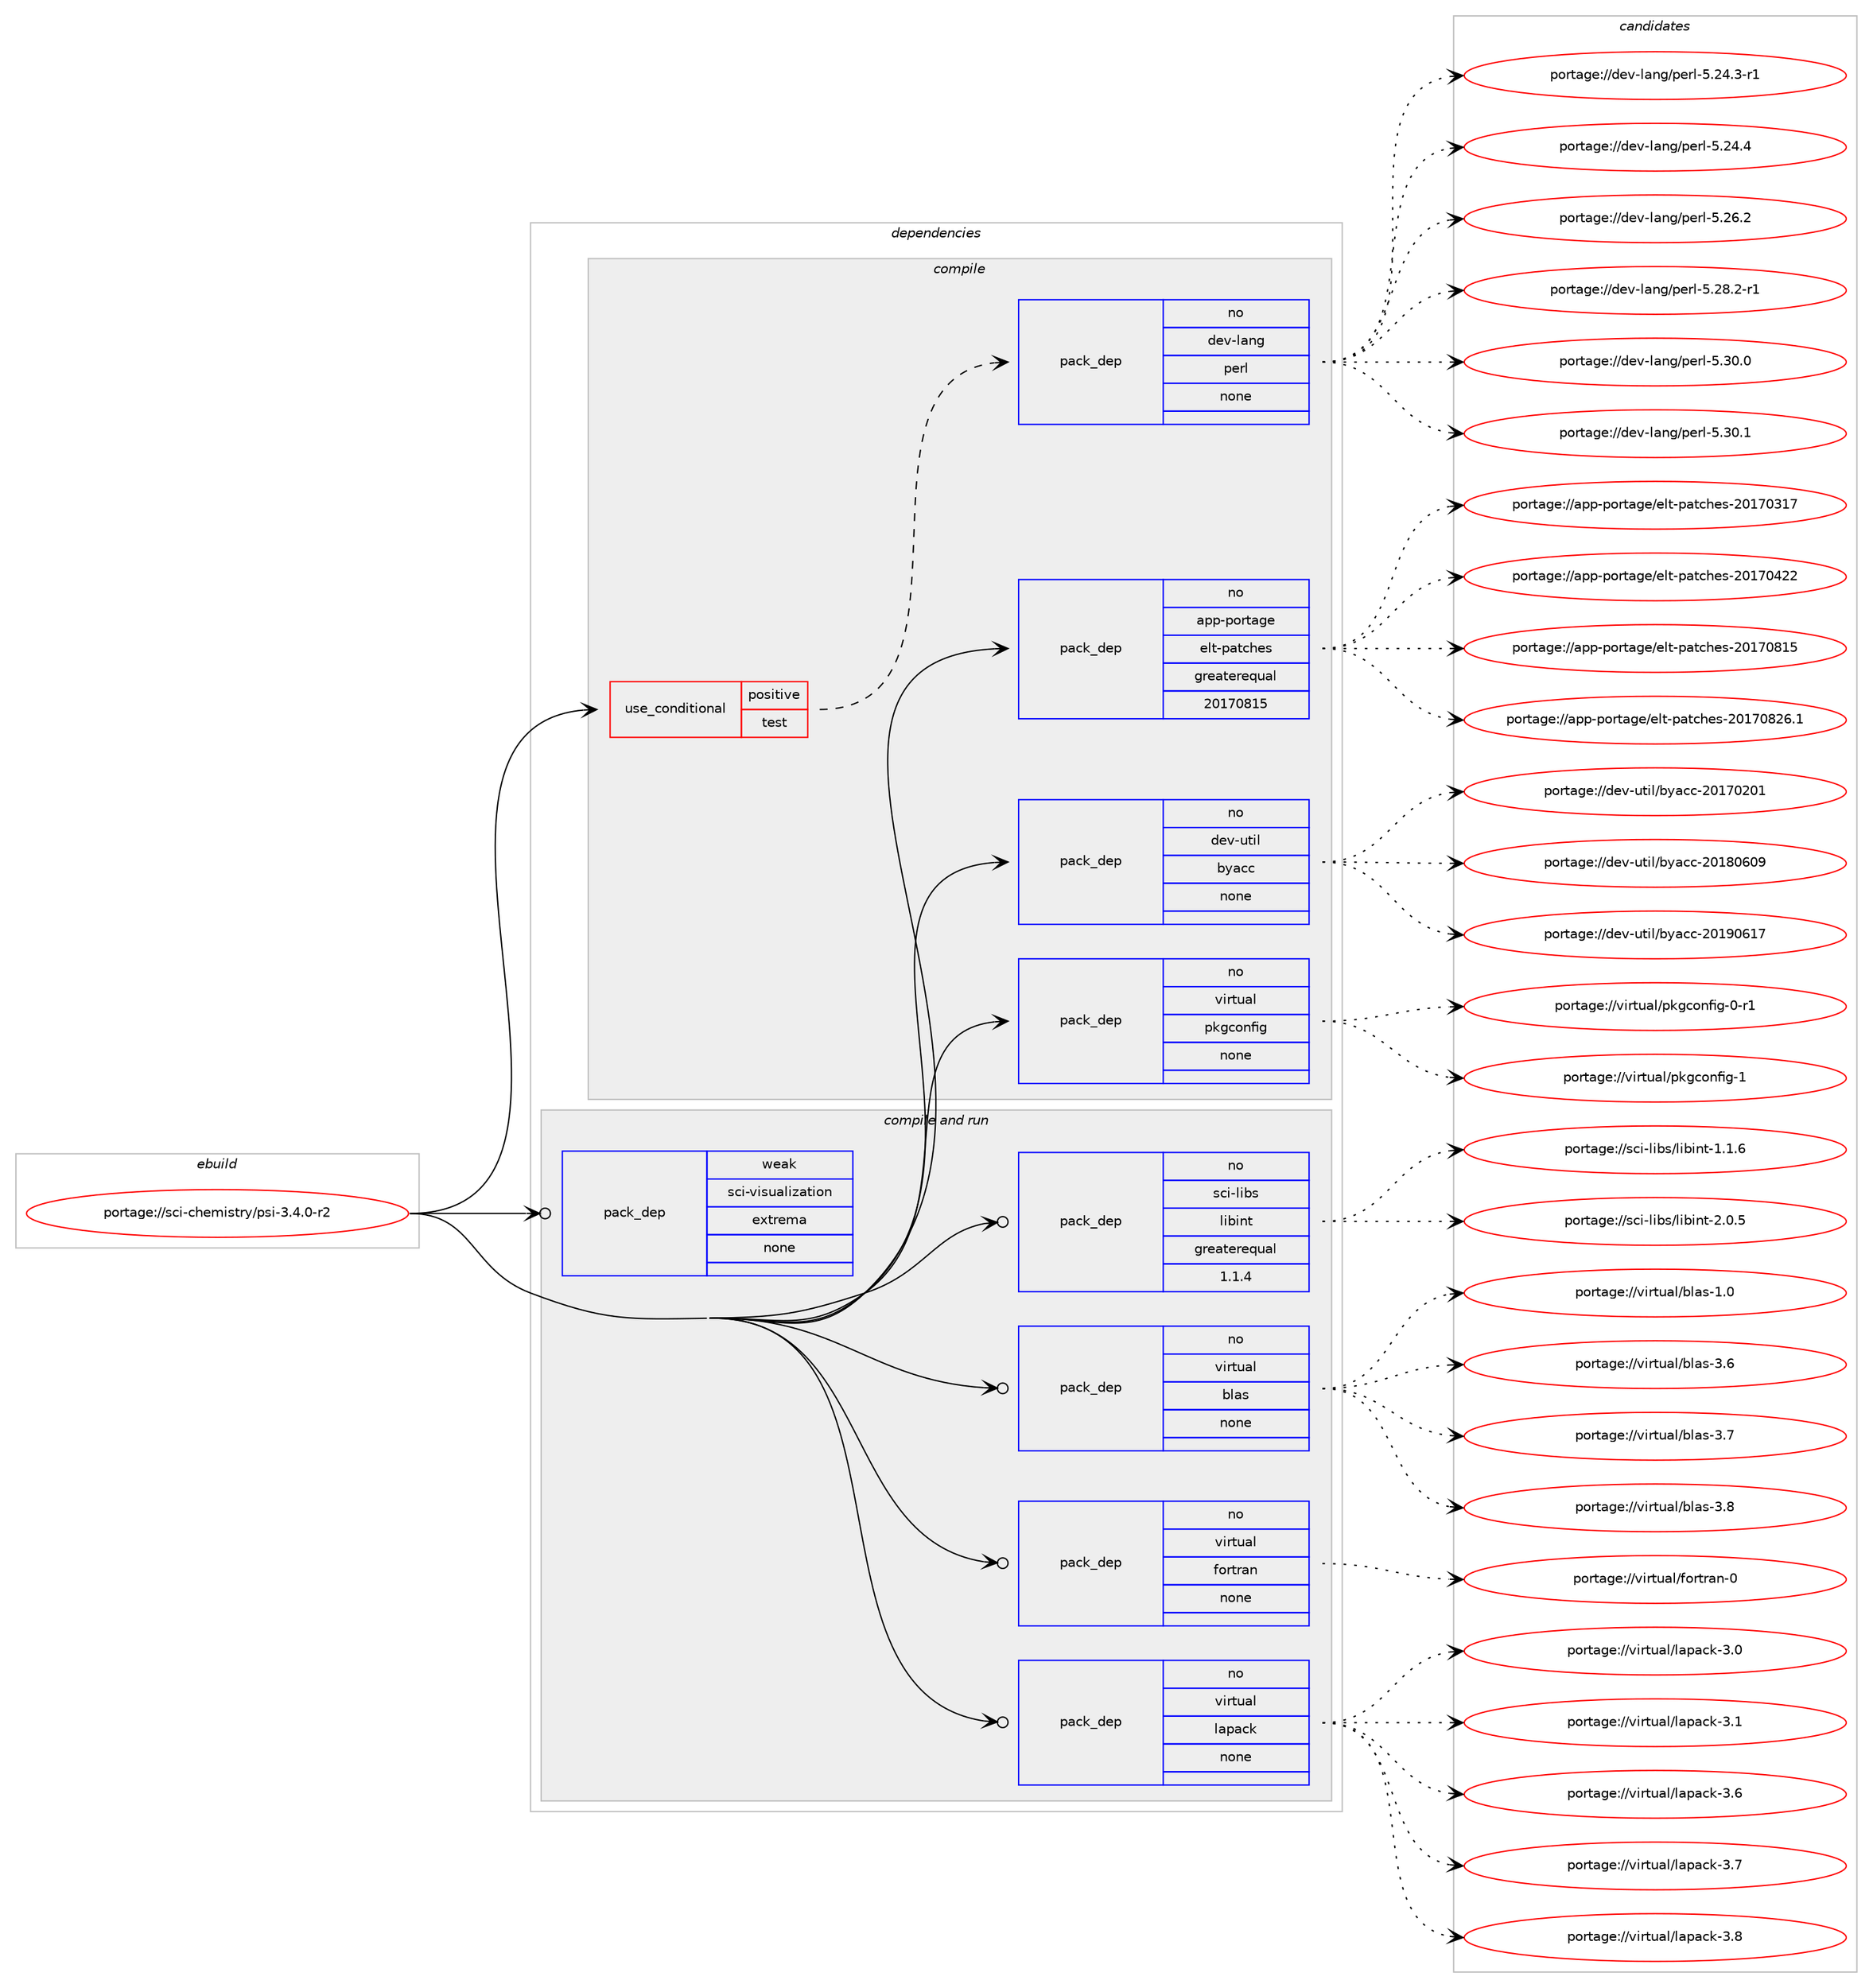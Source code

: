 digraph prolog {

# *************
# Graph options
# *************

newrank=true;
concentrate=true;
compound=true;
graph [rankdir=LR,fontname=Helvetica,fontsize=10,ranksep=1.5];#, ranksep=2.5, nodesep=0.2];
edge  [arrowhead=vee];
node  [fontname=Helvetica,fontsize=10];

# **********
# The ebuild
# **********

subgraph cluster_leftcol {
color=gray;
rank=same;
label=<<i>ebuild</i>>;
id [label="portage://sci-chemistry/psi-3.4.0-r2", color=red, width=4, href="../sci-chemistry/psi-3.4.0-r2.svg"];
}

# ****************
# The dependencies
# ****************

subgraph cluster_midcol {
color=gray;
label=<<i>dependencies</i>>;
subgraph cluster_compile {
fillcolor="#eeeeee";
style=filled;
label=<<i>compile</i>>;
subgraph cond95507 {
dependency384975 [label=<<TABLE BORDER="0" CELLBORDER="1" CELLSPACING="0" CELLPADDING="4"><TR><TD ROWSPAN="3" CELLPADDING="10">use_conditional</TD></TR><TR><TD>positive</TD></TR><TR><TD>test</TD></TR></TABLE>>, shape=none, color=red];
subgraph pack282938 {
dependency384976 [label=<<TABLE BORDER="0" CELLBORDER="1" CELLSPACING="0" CELLPADDING="4" WIDTH="220"><TR><TD ROWSPAN="6" CELLPADDING="30">pack_dep</TD></TR><TR><TD WIDTH="110">no</TD></TR><TR><TD>dev-lang</TD></TR><TR><TD>perl</TD></TR><TR><TD>none</TD></TR><TR><TD></TD></TR></TABLE>>, shape=none, color=blue];
}
dependency384975:e -> dependency384976:w [weight=20,style="dashed",arrowhead="vee"];
}
id:e -> dependency384975:w [weight=20,style="solid",arrowhead="vee"];
subgraph pack282939 {
dependency384977 [label=<<TABLE BORDER="0" CELLBORDER="1" CELLSPACING="0" CELLPADDING="4" WIDTH="220"><TR><TD ROWSPAN="6" CELLPADDING="30">pack_dep</TD></TR><TR><TD WIDTH="110">no</TD></TR><TR><TD>app-portage</TD></TR><TR><TD>elt-patches</TD></TR><TR><TD>greaterequal</TD></TR><TR><TD>20170815</TD></TR></TABLE>>, shape=none, color=blue];
}
id:e -> dependency384977:w [weight=20,style="solid",arrowhead="vee"];
subgraph pack282940 {
dependency384978 [label=<<TABLE BORDER="0" CELLBORDER="1" CELLSPACING="0" CELLPADDING="4" WIDTH="220"><TR><TD ROWSPAN="6" CELLPADDING="30">pack_dep</TD></TR><TR><TD WIDTH="110">no</TD></TR><TR><TD>dev-util</TD></TR><TR><TD>byacc</TD></TR><TR><TD>none</TD></TR><TR><TD></TD></TR></TABLE>>, shape=none, color=blue];
}
id:e -> dependency384978:w [weight=20,style="solid",arrowhead="vee"];
subgraph pack282941 {
dependency384979 [label=<<TABLE BORDER="0" CELLBORDER="1" CELLSPACING="0" CELLPADDING="4" WIDTH="220"><TR><TD ROWSPAN="6" CELLPADDING="30">pack_dep</TD></TR><TR><TD WIDTH="110">no</TD></TR><TR><TD>virtual</TD></TR><TR><TD>pkgconfig</TD></TR><TR><TD>none</TD></TR><TR><TD></TD></TR></TABLE>>, shape=none, color=blue];
}
id:e -> dependency384979:w [weight=20,style="solid",arrowhead="vee"];
}
subgraph cluster_compileandrun {
fillcolor="#eeeeee";
style=filled;
label=<<i>compile and run</i>>;
subgraph pack282942 {
dependency384980 [label=<<TABLE BORDER="0" CELLBORDER="1" CELLSPACING="0" CELLPADDING="4" WIDTH="220"><TR><TD ROWSPAN="6" CELLPADDING="30">pack_dep</TD></TR><TR><TD WIDTH="110">no</TD></TR><TR><TD>sci-libs</TD></TR><TR><TD>libint</TD></TR><TR><TD>greaterequal</TD></TR><TR><TD>1.1.4</TD></TR></TABLE>>, shape=none, color=blue];
}
id:e -> dependency384980:w [weight=20,style="solid",arrowhead="odotvee"];
subgraph pack282943 {
dependency384981 [label=<<TABLE BORDER="0" CELLBORDER="1" CELLSPACING="0" CELLPADDING="4" WIDTH="220"><TR><TD ROWSPAN="6" CELLPADDING="30">pack_dep</TD></TR><TR><TD WIDTH="110">no</TD></TR><TR><TD>virtual</TD></TR><TR><TD>blas</TD></TR><TR><TD>none</TD></TR><TR><TD></TD></TR></TABLE>>, shape=none, color=blue];
}
id:e -> dependency384981:w [weight=20,style="solid",arrowhead="odotvee"];
subgraph pack282944 {
dependency384982 [label=<<TABLE BORDER="0" CELLBORDER="1" CELLSPACING="0" CELLPADDING="4" WIDTH="220"><TR><TD ROWSPAN="6" CELLPADDING="30">pack_dep</TD></TR><TR><TD WIDTH="110">no</TD></TR><TR><TD>virtual</TD></TR><TR><TD>fortran</TD></TR><TR><TD>none</TD></TR><TR><TD></TD></TR></TABLE>>, shape=none, color=blue];
}
id:e -> dependency384982:w [weight=20,style="solid",arrowhead="odotvee"];
subgraph pack282945 {
dependency384983 [label=<<TABLE BORDER="0" CELLBORDER="1" CELLSPACING="0" CELLPADDING="4" WIDTH="220"><TR><TD ROWSPAN="6" CELLPADDING="30">pack_dep</TD></TR><TR><TD WIDTH="110">no</TD></TR><TR><TD>virtual</TD></TR><TR><TD>lapack</TD></TR><TR><TD>none</TD></TR><TR><TD></TD></TR></TABLE>>, shape=none, color=blue];
}
id:e -> dependency384983:w [weight=20,style="solid",arrowhead="odotvee"];
subgraph pack282946 {
dependency384984 [label=<<TABLE BORDER="0" CELLBORDER="1" CELLSPACING="0" CELLPADDING="4" WIDTH="220"><TR><TD ROWSPAN="6" CELLPADDING="30">pack_dep</TD></TR><TR><TD WIDTH="110">weak</TD></TR><TR><TD>sci-visualization</TD></TR><TR><TD>extrema</TD></TR><TR><TD>none</TD></TR><TR><TD></TD></TR></TABLE>>, shape=none, color=blue];
}
id:e -> dependency384984:w [weight=20,style="solid",arrowhead="odotvee"];
}
subgraph cluster_run {
fillcolor="#eeeeee";
style=filled;
label=<<i>run</i>>;
}
}

# **************
# The candidates
# **************

subgraph cluster_choices {
rank=same;
color=gray;
label=<<i>candidates</i>>;

subgraph choice282938 {
color=black;
nodesep=1;
choiceportage100101118451089711010347112101114108455346505246514511449 [label="portage://dev-lang/perl-5.24.3-r1", color=red, width=4,href="../dev-lang/perl-5.24.3-r1.svg"];
choiceportage10010111845108971101034711210111410845534650524652 [label="portage://dev-lang/perl-5.24.4", color=red, width=4,href="../dev-lang/perl-5.24.4.svg"];
choiceportage10010111845108971101034711210111410845534650544650 [label="portage://dev-lang/perl-5.26.2", color=red, width=4,href="../dev-lang/perl-5.26.2.svg"];
choiceportage100101118451089711010347112101114108455346505646504511449 [label="portage://dev-lang/perl-5.28.2-r1", color=red, width=4,href="../dev-lang/perl-5.28.2-r1.svg"];
choiceportage10010111845108971101034711210111410845534651484648 [label="portage://dev-lang/perl-5.30.0", color=red, width=4,href="../dev-lang/perl-5.30.0.svg"];
choiceportage10010111845108971101034711210111410845534651484649 [label="portage://dev-lang/perl-5.30.1", color=red, width=4,href="../dev-lang/perl-5.30.1.svg"];
dependency384976:e -> choiceportage100101118451089711010347112101114108455346505246514511449:w [style=dotted,weight="100"];
dependency384976:e -> choiceportage10010111845108971101034711210111410845534650524652:w [style=dotted,weight="100"];
dependency384976:e -> choiceportage10010111845108971101034711210111410845534650544650:w [style=dotted,weight="100"];
dependency384976:e -> choiceportage100101118451089711010347112101114108455346505646504511449:w [style=dotted,weight="100"];
dependency384976:e -> choiceportage10010111845108971101034711210111410845534651484648:w [style=dotted,weight="100"];
dependency384976:e -> choiceportage10010111845108971101034711210111410845534651484649:w [style=dotted,weight="100"];
}
subgraph choice282939 {
color=black;
nodesep=1;
choiceportage97112112451121111141169710310147101108116451129711699104101115455048495548514955 [label="portage://app-portage/elt-patches-20170317", color=red, width=4,href="../app-portage/elt-patches-20170317.svg"];
choiceportage97112112451121111141169710310147101108116451129711699104101115455048495548525050 [label="portage://app-portage/elt-patches-20170422", color=red, width=4,href="../app-portage/elt-patches-20170422.svg"];
choiceportage97112112451121111141169710310147101108116451129711699104101115455048495548564953 [label="portage://app-portage/elt-patches-20170815", color=red, width=4,href="../app-portage/elt-patches-20170815.svg"];
choiceportage971121124511211111411697103101471011081164511297116991041011154550484955485650544649 [label="portage://app-portage/elt-patches-20170826.1", color=red, width=4,href="../app-portage/elt-patches-20170826.1.svg"];
dependency384977:e -> choiceportage97112112451121111141169710310147101108116451129711699104101115455048495548514955:w [style=dotted,weight="100"];
dependency384977:e -> choiceportage97112112451121111141169710310147101108116451129711699104101115455048495548525050:w [style=dotted,weight="100"];
dependency384977:e -> choiceportage97112112451121111141169710310147101108116451129711699104101115455048495548564953:w [style=dotted,weight="100"];
dependency384977:e -> choiceportage971121124511211111411697103101471011081164511297116991041011154550484955485650544649:w [style=dotted,weight="100"];
}
subgraph choice282940 {
color=black;
nodesep=1;
choiceportage100101118451171161051084798121979999455048495548504849 [label="portage://dev-util/byacc-20170201", color=red, width=4,href="../dev-util/byacc-20170201.svg"];
choiceportage100101118451171161051084798121979999455048495648544857 [label="portage://dev-util/byacc-20180609", color=red, width=4,href="../dev-util/byacc-20180609.svg"];
choiceportage100101118451171161051084798121979999455048495748544955 [label="portage://dev-util/byacc-20190617", color=red, width=4,href="../dev-util/byacc-20190617.svg"];
dependency384978:e -> choiceportage100101118451171161051084798121979999455048495548504849:w [style=dotted,weight="100"];
dependency384978:e -> choiceportage100101118451171161051084798121979999455048495648544857:w [style=dotted,weight="100"];
dependency384978:e -> choiceportage100101118451171161051084798121979999455048495748544955:w [style=dotted,weight="100"];
}
subgraph choice282941 {
color=black;
nodesep=1;
choiceportage11810511411611797108471121071039911111010210510345484511449 [label="portage://virtual/pkgconfig-0-r1", color=red, width=4,href="../virtual/pkgconfig-0-r1.svg"];
choiceportage1181051141161179710847112107103991111101021051034549 [label="portage://virtual/pkgconfig-1", color=red, width=4,href="../virtual/pkgconfig-1.svg"];
dependency384979:e -> choiceportage11810511411611797108471121071039911111010210510345484511449:w [style=dotted,weight="100"];
dependency384979:e -> choiceportage1181051141161179710847112107103991111101021051034549:w [style=dotted,weight="100"];
}
subgraph choice282942 {
color=black;
nodesep=1;
choiceportage1159910545108105981154710810598105110116454946494654 [label="portage://sci-libs/libint-1.1.6", color=red, width=4,href="../sci-libs/libint-1.1.6.svg"];
choiceportage1159910545108105981154710810598105110116455046484653 [label="portage://sci-libs/libint-2.0.5", color=red, width=4,href="../sci-libs/libint-2.0.5.svg"];
dependency384980:e -> choiceportage1159910545108105981154710810598105110116454946494654:w [style=dotted,weight="100"];
dependency384980:e -> choiceportage1159910545108105981154710810598105110116455046484653:w [style=dotted,weight="100"];
}
subgraph choice282943 {
color=black;
nodesep=1;
choiceportage1181051141161179710847981089711545494648 [label="portage://virtual/blas-1.0", color=red, width=4,href="../virtual/blas-1.0.svg"];
choiceportage1181051141161179710847981089711545514654 [label="portage://virtual/blas-3.6", color=red, width=4,href="../virtual/blas-3.6.svg"];
choiceportage1181051141161179710847981089711545514655 [label="portage://virtual/blas-3.7", color=red, width=4,href="../virtual/blas-3.7.svg"];
choiceportage1181051141161179710847981089711545514656 [label="portage://virtual/blas-3.8", color=red, width=4,href="../virtual/blas-3.8.svg"];
dependency384981:e -> choiceportage1181051141161179710847981089711545494648:w [style=dotted,weight="100"];
dependency384981:e -> choiceportage1181051141161179710847981089711545514654:w [style=dotted,weight="100"];
dependency384981:e -> choiceportage1181051141161179710847981089711545514655:w [style=dotted,weight="100"];
dependency384981:e -> choiceportage1181051141161179710847981089711545514656:w [style=dotted,weight="100"];
}
subgraph choice282944 {
color=black;
nodesep=1;
choiceportage1181051141161179710847102111114116114971104548 [label="portage://virtual/fortran-0", color=red, width=4,href="../virtual/fortran-0.svg"];
dependency384982:e -> choiceportage1181051141161179710847102111114116114971104548:w [style=dotted,weight="100"];
}
subgraph choice282945 {
color=black;
nodesep=1;
choiceportage118105114116117971084710897112979910745514648 [label="portage://virtual/lapack-3.0", color=red, width=4,href="../virtual/lapack-3.0.svg"];
choiceportage118105114116117971084710897112979910745514649 [label="portage://virtual/lapack-3.1", color=red, width=4,href="../virtual/lapack-3.1.svg"];
choiceportage118105114116117971084710897112979910745514654 [label="portage://virtual/lapack-3.6", color=red, width=4,href="../virtual/lapack-3.6.svg"];
choiceportage118105114116117971084710897112979910745514655 [label="portage://virtual/lapack-3.7", color=red, width=4,href="../virtual/lapack-3.7.svg"];
choiceportage118105114116117971084710897112979910745514656 [label="portage://virtual/lapack-3.8", color=red, width=4,href="../virtual/lapack-3.8.svg"];
dependency384983:e -> choiceportage118105114116117971084710897112979910745514648:w [style=dotted,weight="100"];
dependency384983:e -> choiceportage118105114116117971084710897112979910745514649:w [style=dotted,weight="100"];
dependency384983:e -> choiceportage118105114116117971084710897112979910745514654:w [style=dotted,weight="100"];
dependency384983:e -> choiceportage118105114116117971084710897112979910745514655:w [style=dotted,weight="100"];
dependency384983:e -> choiceportage118105114116117971084710897112979910745514656:w [style=dotted,weight="100"];
}
subgraph choice282946 {
color=black;
nodesep=1;
}
}

}
